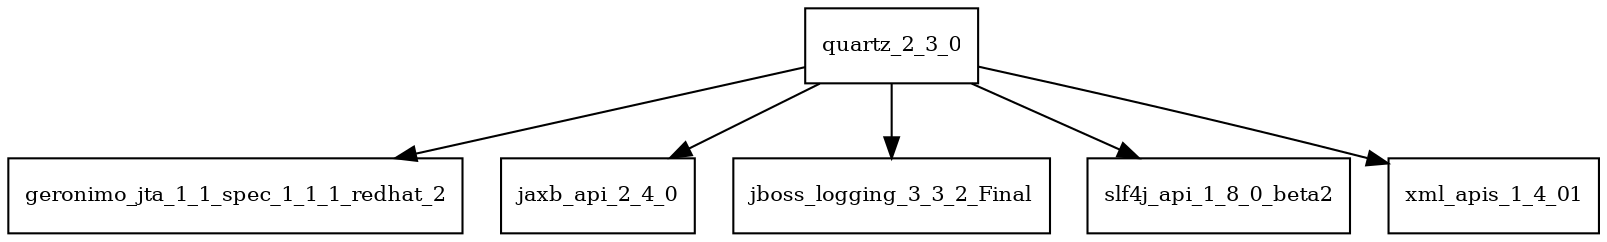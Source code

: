 digraph quartz_2_3_0_dependencies {
  node [shape = box, fontsize=10.0];
  quartz_2_3_0 -> geronimo_jta_1_1_spec_1_1_1_redhat_2;
  quartz_2_3_0 -> jaxb_api_2_4_0;
  quartz_2_3_0 -> jboss_logging_3_3_2_Final;
  quartz_2_3_0 -> slf4j_api_1_8_0_beta2;
  quartz_2_3_0 -> xml_apis_1_4_01;
}
